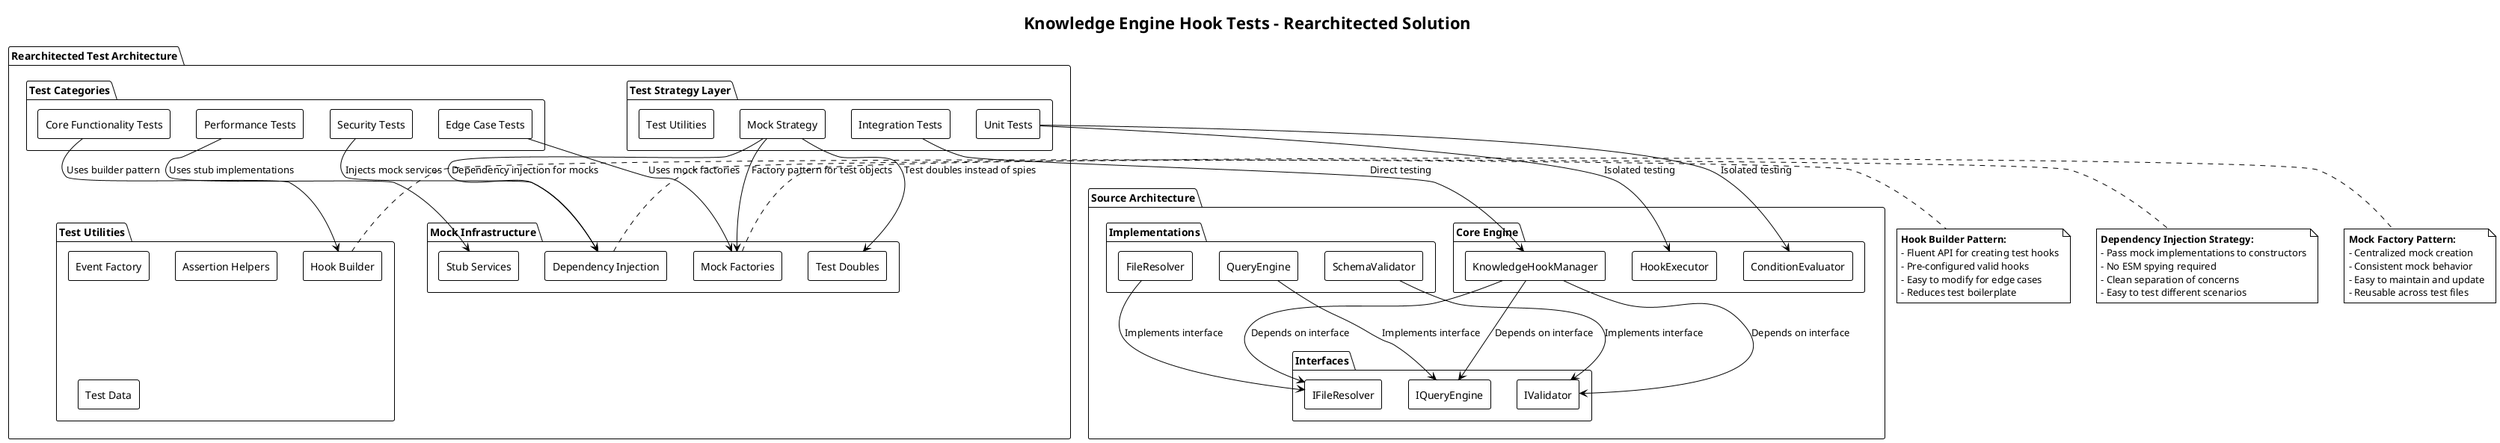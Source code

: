 @startuml Test Architecture Solution

!theme plain
skinparam backgroundColor #FFFFFF
skinparam componentStyle rectangle

title Knowledge Engine Hook Tests - Rearchitected Solution

package "Rearchitected Test Architecture" {
  
  package "Test Strategy Layer" {
    component [Integration Tests] as IT
    component [Unit Tests] as UT
    component [Mock Strategy] as MS
    component [Test Utilities] as TU
  }
  
  package "Test Categories" {
    component [Core Functionality Tests] as CFT
    component [Security Tests] as ST
    component [Performance Tests] as PT
    component [Edge Case Tests] as ECT
  }
  
  package "Mock Infrastructure" {
    component [Dependency Injection] as DI
    component [Test Doubles] as TD
    component [Mock Factories] as MF
    component [Stub Services] as SS
  }
  
  package "Test Utilities" {
    component [Hook Builder] as HB
    component [Event Factory] as EF
    component [Assertion Helpers] as AH
    component [Test Data] as TDATA
  }
}

package "Source Architecture" {
  package "Core Engine" {
    component [KnowledgeHookManager] as KHM
    component [HookExecutor] as HE
    component [ConditionEvaluator] as CE
  }
  
  package "Interfaces" {
    interface [IQueryEngine] as IQE
    interface [IFileResolver] as IFR
    interface [IValidator] as IV
  }
  
  package "Implementations" {
    component [QueryEngine] as QE
    component [FileResolver] as FR
    component [SchemaValidator] as SV
  }
}

' Rearchitected relationships
IT --> KHM : "Direct testing"
UT --> HE : "Isolated testing"
UT --> CE : "Isolated testing"

CFT --> HB : "Uses builder pattern"
ST --> DI : "Injects mock services"
PT --> SS : "Uses stub implementations"
ECT --> MF : "Uses mock factories"

KHM --> IQE : "Depends on interface"
KHM --> IFR : "Depends on interface"
KHM --> IV : "Depends on interface"

QE --> IQE : "Implements interface"
FR --> IFR : "Implements interface"
SV --> IV : "Implements interface"

' Mock strategy
MS --> DI : "Dependency injection for mocks"
MS --> TD : "Test doubles instead of spies"
MS --> MF : "Factory pattern for test objects"

note right of DI
  **Dependency Injection Strategy:**
  - Pass mock implementations to constructors
  - No ESM spying required
  - Clean separation of concerns
  - Easy to test different scenarios
end note

note right of HB
  **Hook Builder Pattern:**
  - Fluent API for creating test hooks
  - Pre-configured valid hooks
  - Easy to modify for edge cases
  - Reduces test boilerplate
end note

note right of MF
  **Mock Factory Pattern:**
  - Centralized mock creation
  - Consistent mock behavior
  - Easy to maintain and update
  - Reusable across test files
end note

@enduml
